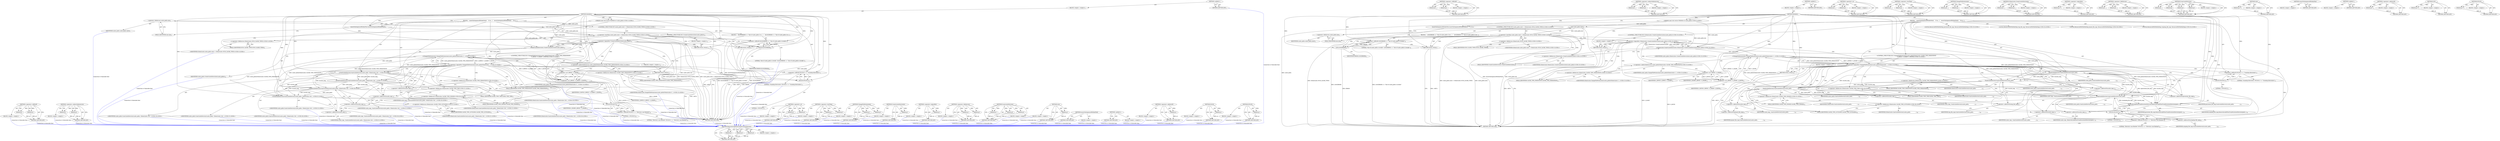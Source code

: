 digraph "DVLOG" {
vulnerable_198 [label=<(METHOD,RemoveInvalidFilesFromPersistentDirectory)>];
vulnerable_199 [label=<(PARAM,p1)>];
vulnerable_200 [label=<(PARAM,p2)>];
vulnerable_201 [label=<(PARAM,p3)>];
vulnerable_202 [label=<(BLOCK,&lt;empty&gt;,&lt;empty&gt;)>];
vulnerable_203 [label=<(METHOD_RETURN,ANY)>];
vulnerable_150 [label=<(METHOD,&lt;operator&gt;.shiftLeft)>];
vulnerable_151 [label=<(PARAM,p1)>];
vulnerable_152 [label=<(PARAM,p2)>];
vulnerable_153 [label=<(BLOCK,&lt;empty&gt;,&lt;empty&gt;)>];
vulnerable_154 [label=<(METHOD_RETURN,ANY)>];
vulnerable_173 [label=<(METHOD,&lt;operator&gt;.indirectIndexAccess)>];
vulnerable_174 [label=<(PARAM,p1)>];
vulnerable_175 [label=<(PARAM,p2)>];
vulnerable_176 [label=<(BLOCK,&lt;empty&gt;,&lt;empty&gt;)>];
vulnerable_177 [label=<(METHOD_RETURN,ANY)>];
vulnerable_6 [label=<(METHOD,&lt;global&gt;)<SUB>1</SUB>>];
vulnerable_7 [label=<(BLOCK,&lt;empty&gt;,&lt;empty&gt;)<SUB>1</SUB>>];
vulnerable_8 [label=<(METHOD,Initialize)<SUB>1</SUB>>];
vulnerable_9 [label="<(PARAM,const std::vector&lt;FilePath&gt;&amp; cache_paths)<SUB>2</SUB>>"];
vulnerable_10 [label=<(BLOCK,{
   AssertOnSequencedWorkerPool();
 
   if (ca...,{
   AssertOnSequencedWorkerPool();
 
   if (ca...)<SUB>2</SUB>>];
vulnerable_11 [label=<(AssertOnSequencedWorkerPool,AssertOnSequencedWorkerPool())<SUB>3</SUB>>];
vulnerable_12 [label="<(CONTROL_STRUCTURE,IF,if (cache_paths.size() &lt; GDataCache::NUM_CACHE_TYPES))<SUB>5</SUB>>"];
vulnerable_13 [label="<(&lt;operator&gt;.lessThan,cache_paths.size() &lt; GDataCache::NUM_CACHE_TYPES)<SUB>5</SUB>>"];
vulnerable_14 [label=<(size,cache_paths.size())<SUB>5</SUB>>];
vulnerable_15 [label=<(&lt;operator&gt;.fieldAccess,cache_paths.size)<SUB>5</SUB>>];
vulnerable_16 [label=<(IDENTIFIER,cache_paths,cache_paths.size())<SUB>5</SUB>>];
vulnerable_17 [label=<(FIELD_IDENTIFIER,size,size)<SUB>5</SUB>>];
vulnerable_18 [label="<(&lt;operator&gt;.fieldAccess,GDataCache::NUM_CACHE_TYPES)<SUB>5</SUB>>"];
vulnerable_19 [label="<(IDENTIFIER,GDataCache,cache_paths.size() &lt; GDataCache::NUM_CACHE_TYPES)<SUB>5</SUB>>"];
vulnerable_20 [label=<(FIELD_IDENTIFIER,NUM_CACHE_TYPES,NUM_CACHE_TYPES)<SUB>5</SUB>>];
vulnerable_21 [label=<(BLOCK,{
    LOG(ERROR) &lt;&lt; &quot;Size of cache_paths is inv...,{
    LOG(ERROR) &lt;&lt; &quot;Size of cache_paths is inv...)<SUB>5</SUB>>];
vulnerable_22 [label=<(&lt;operator&gt;.shiftLeft,LOG(ERROR) &lt;&lt; &quot;Size of cache_paths is invalid.&quot;)<SUB>6</SUB>>];
vulnerable_23 [label=<(LOG,LOG(ERROR))<SUB>6</SUB>>];
vulnerable_24 [label=<(IDENTIFIER,ERROR,LOG(ERROR))<SUB>6</SUB>>];
vulnerable_25 [label=<(LITERAL,&quot;Size of cache_paths is invalid.&quot;,LOG(ERROR) &lt;&lt; &quot;Size of cache_paths is invalid.&quot;)<SUB>6</SUB>>];
vulnerable_26 [label=<(RETURN,return;,return;)<SUB>7</SUB>>];
vulnerable_27 [label="<(CONTROL_STRUCTURE,IF,if (!GDataCache::CreateCacheDirectories(cache_paths)))<SUB>10</SUB>>"];
vulnerable_28 [label="<(&lt;operator&gt;.logicalNot,!GDataCache::CreateCacheDirectories(cache_paths))<SUB>10</SUB>>"];
vulnerable_29 [label="<(GDataCache.CreateCacheDirectories,GDataCache::CreateCacheDirectories(cache_paths))<SUB>10</SUB>>"];
vulnerable_30 [label="<(&lt;operator&gt;.fieldAccess,GDataCache::CreateCacheDirectories)<SUB>10</SUB>>"];
vulnerable_31 [label="<(IDENTIFIER,GDataCache,GDataCache::CreateCacheDirectories(cache_paths))<SUB>10</SUB>>"];
vulnerable_32 [label=<(FIELD_IDENTIFIER,CreateCacheDirectories,CreateCacheDirectories)<SUB>10</SUB>>];
vulnerable_33 [label="<(IDENTIFIER,cache_paths,GDataCache::CreateCacheDirectories(cache_paths))<SUB>10</SUB>>"];
vulnerable_34 [label=<(BLOCK,&lt;empty&gt;,&lt;empty&gt;)<SUB>11</SUB>>];
vulnerable_35 [label=<(RETURN,return;,return;)<SUB>11</SUB>>];
vulnerable_36 [label="<(CONTROL_STRUCTURE,IF,if (!ChangeFilePermissions(cache_paths[GDataCache::CACHE_TYPE_PERSISTENT],
                             S_IRWXU | S_IXGRP | S_IXOTH)))<SUB>13</SUB>>"];
vulnerable_37 [label="<(&lt;operator&gt;.logicalNot,!ChangeFilePermissions(cache_paths[GDataCache::...)<SUB>13</SUB>>"];
vulnerable_38 [label="<(ChangeFilePermissions,ChangeFilePermissions(cache_paths[GDataCache::C...)<SUB>13</SUB>>"];
vulnerable_39 [label="<(&lt;operator&gt;.indirectIndexAccess,cache_paths[GDataCache::CACHE_TYPE_PERSISTENT])<SUB>13</SUB>>"];
vulnerable_40 [label="<(IDENTIFIER,cache_paths,ChangeFilePermissions(cache_paths[GDataCache::C...)<SUB>13</SUB>>"];
vulnerable_41 [label="<(&lt;operator&gt;.fieldAccess,GDataCache::CACHE_TYPE_PERSISTENT)<SUB>13</SUB>>"];
vulnerable_42 [label="<(IDENTIFIER,GDataCache,ChangeFilePermissions(cache_paths[GDataCache::C...)<SUB>13</SUB>>"];
vulnerable_43 [label=<(FIELD_IDENTIFIER,CACHE_TYPE_PERSISTENT,CACHE_TYPE_PERSISTENT)<SUB>13</SUB>>];
vulnerable_44 [label=<(&lt;operator&gt;.or,S_IRWXU | S_IXGRP | S_IXOTH)<SUB>14</SUB>>];
vulnerable_45 [label=<(&lt;operator&gt;.or,S_IRWXU | S_IXGRP)<SUB>14</SUB>>];
vulnerable_46 [label=<(IDENTIFIER,S_IRWXU,S_IRWXU | S_IXGRP)<SUB>14</SUB>>];
vulnerable_47 [label=<(IDENTIFIER,S_IXGRP,S_IRWXU | S_IXGRP)<SUB>14</SUB>>];
vulnerable_48 [label=<(IDENTIFIER,S_IXOTH,S_IRWXU | S_IXGRP | S_IXOTH)<SUB>14</SUB>>];
vulnerable_49 [label=<(BLOCK,&lt;empty&gt;,&lt;empty&gt;)<SUB>15</SUB>>];
vulnerable_50 [label=<(RETURN,return;,return;)<SUB>15</SUB>>];
vulnerable_51 [label=<(&lt;operator&gt;.shiftLeft,DVLOG(1) &lt;&lt; &quot;Scanning directories&quot;)<SUB>17</SUB>>];
vulnerable_52 [label=<(DVLOG,DVLOG(1))<SUB>17</SUB>>];
vulnerable_53 [label=<(LITERAL,1,DVLOG(1))<SUB>17</SUB>>];
vulnerable_54 [label=<(LITERAL,&quot;Scanning directories&quot;,DVLOG(1) &lt;&lt; &quot;Scanning directories&quot;)<SUB>17</SUB>>];
vulnerable_55 [label="<(LOCAL,ResourceIdToFilePathMap persistent_file_map: ResourceIdToFilePathMap)<SUB>19</SUB>>"];
vulnerable_56 [label=<(ScanCacheDirectory,ScanCacheDirectory(cache_paths,
               ...)<SUB>20</SUB>>];
vulnerable_57 [label=<(IDENTIFIER,cache_paths,ScanCacheDirectory(cache_paths,
               ...)<SUB>20</SUB>>];
vulnerable_58 [label="<(&lt;operator&gt;.fieldAccess,GDataCache::CACHE_TYPE_PERSISTENT)<SUB>21</SUB>>"];
vulnerable_59 [label=<(IDENTIFIER,GDataCache,ScanCacheDirectory(cache_paths,
               ...)<SUB>21</SUB>>];
vulnerable_60 [label=<(FIELD_IDENTIFIER,CACHE_TYPE_PERSISTENT,CACHE_TYPE_PERSISTENT)<SUB>21</SUB>>];
vulnerable_61 [label=<(&lt;operator&gt;.addressOf,&amp;cache_map_)<SUB>22</SUB>>];
vulnerable_62 [label=<(IDENTIFIER,cache_map_,ScanCacheDirectory(cache_paths,
               ...)<SUB>22</SUB>>];
vulnerable_63 [label=<(&lt;operator&gt;.addressOf,&amp;persistent_file_map)<SUB>23</SUB>>];
vulnerable_64 [label=<(IDENTIFIER,persistent_file_map,ScanCacheDirectory(cache_paths,
               ...)<SUB>23</SUB>>];
vulnerable_65 [label="<(LOCAL,ResourceIdToFilePathMap tmp_file_map: ResourceIdToFilePathMap)<SUB>24</SUB>>"];
vulnerable_66 [label=<(ScanCacheDirectory,ScanCacheDirectory(cache_paths,
               ...)<SUB>25</SUB>>];
vulnerable_67 [label=<(IDENTIFIER,cache_paths,ScanCacheDirectory(cache_paths,
               ...)<SUB>25</SUB>>];
vulnerable_68 [label="<(&lt;operator&gt;.fieldAccess,GDataCache::CACHE_TYPE_TMP)<SUB>26</SUB>>"];
vulnerable_69 [label=<(IDENTIFIER,GDataCache,ScanCacheDirectory(cache_paths,
               ...)<SUB>26</SUB>>];
vulnerable_70 [label=<(FIELD_IDENTIFIER,CACHE_TYPE_TMP,CACHE_TYPE_TMP)<SUB>26</SUB>>];
vulnerable_71 [label=<(&lt;operator&gt;.addressOf,&amp;cache_map_)<SUB>27</SUB>>];
vulnerable_72 [label=<(IDENTIFIER,cache_map_,ScanCacheDirectory(cache_paths,
               ...)<SUB>27</SUB>>];
vulnerable_73 [label=<(&lt;operator&gt;.addressOf,&amp;tmp_file_map)<SUB>28</SUB>>];
vulnerable_74 [label=<(IDENTIFIER,tmp_file_map,ScanCacheDirectory(cache_paths,
               ...)<SUB>28</SUB>>];
vulnerable_75 [label="<(LOCAL,ResourceIdToFilePathMap pinned_file_map: ResourceIdToFilePathMap)<SUB>29</SUB>>"];
vulnerable_76 [label=<(ScanCacheDirectory,ScanCacheDirectory(cache_paths,
               ...)<SUB>30</SUB>>];
vulnerable_77 [label=<(IDENTIFIER,cache_paths,ScanCacheDirectory(cache_paths,
               ...)<SUB>30</SUB>>];
vulnerable_78 [label="<(&lt;operator&gt;.fieldAccess,GDataCache::CACHE_TYPE_PINNED)<SUB>31</SUB>>"];
vulnerable_79 [label=<(IDENTIFIER,GDataCache,ScanCacheDirectory(cache_paths,
               ...)<SUB>31</SUB>>];
vulnerable_80 [label=<(FIELD_IDENTIFIER,CACHE_TYPE_PINNED,CACHE_TYPE_PINNED)<SUB>31</SUB>>];
vulnerable_81 [label=<(&lt;operator&gt;.addressOf,&amp;cache_map_)<SUB>32</SUB>>];
vulnerable_82 [label=<(IDENTIFIER,cache_map_,ScanCacheDirectory(cache_paths,
               ...)<SUB>32</SUB>>];
vulnerable_83 [label=<(&lt;operator&gt;.addressOf,&amp;pinned_file_map)<SUB>33</SUB>>];
vulnerable_84 [label=<(IDENTIFIER,pinned_file_map,ScanCacheDirectory(cache_paths,
               ...)<SUB>33</SUB>>];
vulnerable_85 [label="<(LOCAL,ResourceIdToFilePathMap outgoing_file_map: ResourceIdToFilePathMap)<SUB>34</SUB>>"];
vulnerable_86 [label=<(ScanCacheDirectory,ScanCacheDirectory(cache_paths,
               ...)<SUB>35</SUB>>];
vulnerable_87 [label=<(IDENTIFIER,cache_paths,ScanCacheDirectory(cache_paths,
               ...)<SUB>35</SUB>>];
vulnerable_88 [label="<(&lt;operator&gt;.fieldAccess,GDataCache::CACHE_TYPE_OUTGOING)<SUB>36</SUB>>"];
vulnerable_89 [label=<(IDENTIFIER,GDataCache,ScanCacheDirectory(cache_paths,
               ...)<SUB>36</SUB>>];
vulnerable_90 [label=<(FIELD_IDENTIFIER,CACHE_TYPE_OUTGOING,CACHE_TYPE_OUTGOING)<SUB>36</SUB>>];
vulnerable_91 [label=<(&lt;operator&gt;.addressOf,&amp;cache_map_)<SUB>37</SUB>>];
vulnerable_92 [label=<(IDENTIFIER,cache_map_,ScanCacheDirectory(cache_paths,
               ...)<SUB>37</SUB>>];
vulnerable_93 [label=<(&lt;operator&gt;.addressOf,&amp;outgoing_file_map)<SUB>38</SUB>>];
vulnerable_94 [label=<(IDENTIFIER,outgoing_file_map,ScanCacheDirectory(cache_paths,
               ...)<SUB>38</SUB>>];
vulnerable_95 [label=<(RemoveInvalidFilesFromPersistentDirectory,RemoveInvalidFilesFromPersistentDirectory(persi...)<SUB>39</SUB>>];
vulnerable_96 [label=<(IDENTIFIER,persistent_file_map,RemoveInvalidFilesFromPersistentDirectory(persi...)<SUB>39</SUB>>];
vulnerable_97 [label=<(IDENTIFIER,outgoing_file_map,RemoveInvalidFilesFromPersistentDirectory(persi...)<SUB>40</SUB>>];
vulnerable_98 [label=<(&lt;operator&gt;.addressOf,&amp;cache_map_)<SUB>41</SUB>>];
vulnerable_99 [label=<(IDENTIFIER,cache_map_,RemoveInvalidFilesFromPersistentDirectory(persi...)<SUB>41</SUB>>];
vulnerable_100 [label=<(&lt;operator&gt;.shiftLeft,DVLOG(1) &lt;&lt; &quot;Directory scan finished&quot;)<SUB>42</SUB>>];
vulnerable_101 [label=<(DVLOG,DVLOG(1))<SUB>42</SUB>>];
vulnerable_102 [label=<(LITERAL,1,DVLOG(1))<SUB>42</SUB>>];
vulnerable_103 [label=<(LITERAL,&quot;Directory scan finished&quot;,DVLOG(1) &lt;&lt; &quot;Directory scan finished&quot;)<SUB>42</SUB>>];
vulnerable_104 [label=<(METHOD_RETURN,void)<SUB>1</SUB>>];
vulnerable_106 [label=<(METHOD_RETURN,ANY)<SUB>1</SUB>>];
vulnerable_178 [label=<(METHOD,&lt;operator&gt;.or)>];
vulnerable_179 [label=<(PARAM,p1)>];
vulnerable_180 [label=<(PARAM,p2)>];
vulnerable_181 [label=<(BLOCK,&lt;empty&gt;,&lt;empty&gt;)>];
vulnerable_182 [label=<(METHOD_RETURN,ANY)>];
vulnerable_136 [label=<(METHOD,&lt;operator&gt;.lessThan)>];
vulnerable_137 [label=<(PARAM,p1)>];
vulnerable_138 [label=<(PARAM,p2)>];
vulnerable_139 [label=<(BLOCK,&lt;empty&gt;,&lt;empty&gt;)>];
vulnerable_140 [label=<(METHOD_RETURN,ANY)>];
vulnerable_168 [label=<(METHOD,ChangeFilePermissions)>];
vulnerable_169 [label=<(PARAM,p1)>];
vulnerable_170 [label=<(PARAM,p2)>];
vulnerable_171 [label=<(BLOCK,&lt;empty&gt;,&lt;empty&gt;)>];
vulnerable_172 [label=<(METHOD_RETURN,ANY)>];
vulnerable_163 [label=<(METHOD,GDataCache.CreateCacheDirectories)>];
vulnerable_164 [label=<(PARAM,p1)>];
vulnerable_165 [label=<(PARAM,p2)>];
vulnerable_166 [label=<(BLOCK,&lt;empty&gt;,&lt;empty&gt;)>];
vulnerable_167 [label=<(METHOD_RETURN,ANY)>];
vulnerable_159 [label=<(METHOD,&lt;operator&gt;.logicalNot)>];
vulnerable_160 [label=<(PARAM,p1)>];
vulnerable_161 [label=<(BLOCK,&lt;empty&gt;,&lt;empty&gt;)>];
vulnerable_162 [label=<(METHOD_RETURN,ANY)>];
vulnerable_145 [label=<(METHOD,&lt;operator&gt;.fieldAccess)>];
vulnerable_146 [label=<(PARAM,p1)>];
vulnerable_147 [label=<(PARAM,p2)>];
vulnerable_148 [label=<(BLOCK,&lt;empty&gt;,&lt;empty&gt;)>];
vulnerable_149 [label=<(METHOD_RETURN,ANY)>];
vulnerable_187 [label=<(METHOD,ScanCacheDirectory)>];
vulnerable_188 [label=<(PARAM,p1)>];
vulnerable_189 [label=<(PARAM,p2)>];
vulnerable_190 [label=<(PARAM,p3)>];
vulnerable_191 [label=<(PARAM,p4)>];
vulnerable_192 [label=<(BLOCK,&lt;empty&gt;,&lt;empty&gt;)>];
vulnerable_193 [label=<(METHOD_RETURN,ANY)>];
vulnerable_141 [label=<(METHOD,size)>];
vulnerable_142 [label=<(PARAM,p1)>];
vulnerable_143 [label=<(BLOCK,&lt;empty&gt;,&lt;empty&gt;)>];
vulnerable_144 [label=<(METHOD_RETURN,ANY)>];
vulnerable_133 [label=<(METHOD,AssertOnSequencedWorkerPool)>];
vulnerable_134 [label=<(BLOCK,&lt;empty&gt;,&lt;empty&gt;)>];
vulnerable_135 [label=<(METHOD_RETURN,ANY)>];
vulnerable_127 [label=<(METHOD,&lt;global&gt;)<SUB>1</SUB>>];
vulnerable_128 [label=<(BLOCK,&lt;empty&gt;,&lt;empty&gt;)>];
vulnerable_129 [label=<(METHOD_RETURN,ANY)>];
vulnerable_194 [label=<(METHOD,&lt;operator&gt;.addressOf)>];
vulnerable_195 [label=<(PARAM,p1)>];
vulnerable_196 [label=<(BLOCK,&lt;empty&gt;,&lt;empty&gt;)>];
vulnerable_197 [label=<(METHOD_RETURN,ANY)>];
vulnerable_155 [label=<(METHOD,LOG)>];
vulnerable_156 [label=<(PARAM,p1)>];
vulnerable_157 [label=<(BLOCK,&lt;empty&gt;,&lt;empty&gt;)>];
vulnerable_158 [label=<(METHOD_RETURN,ANY)>];
vulnerable_183 [label=<(METHOD,DVLOG)>];
vulnerable_184 [label=<(PARAM,p1)>];
vulnerable_185 [label=<(BLOCK,&lt;empty&gt;,&lt;empty&gt;)>];
vulnerable_186 [label=<(METHOD_RETURN,ANY)>];
fixed_128 [label=<(METHOD,&lt;operator&gt;.shiftLeft)>];
fixed_129 [label=<(PARAM,p1)>];
fixed_130 [label=<(PARAM,p2)>];
fixed_131 [label=<(BLOCK,&lt;empty&gt;,&lt;empty&gt;)>];
fixed_132 [label=<(METHOD_RETURN,ANY)>];
fixed_150 [label=<(METHOD,&lt;operator&gt;.indirectIndexAccess)>];
fixed_151 [label=<(PARAM,p1)>];
fixed_152 [label=<(PARAM,p2)>];
fixed_153 [label=<(BLOCK,&lt;empty&gt;,&lt;empty&gt;)>];
fixed_154 [label=<(METHOD_RETURN,ANY)>];
fixed_6 [label=<(METHOD,&lt;global&gt;)<SUB>1</SUB>>];
fixed_7 [label=<(BLOCK,&lt;empty&gt;,&lt;empty&gt;)<SUB>1</SUB>>];
fixed_8 [label=<(METHOD,Initialize)<SUB>1</SUB>>];
fixed_9 [label="<(PARAM,const std::vector&lt;FilePath&gt;&amp; cache_paths)<SUB>2</SUB>>"];
fixed_10 [label=<(BLOCK,{
   AssertOnSequencedWorkerPool();
 
   if (ca...,{
   AssertOnSequencedWorkerPool();
 
   if (ca...)<SUB>2</SUB>>];
fixed_11 [label=<(AssertOnSequencedWorkerPool,AssertOnSequencedWorkerPool())<SUB>3</SUB>>];
fixed_12 [label="<(CONTROL_STRUCTURE,IF,if (cache_paths.size() &lt; GDataCache::NUM_CACHE_TYPES))<SUB>5</SUB>>"];
fixed_13 [label="<(&lt;operator&gt;.lessThan,cache_paths.size() &lt; GDataCache::NUM_CACHE_TYPES)<SUB>5</SUB>>"];
fixed_14 [label=<(size,cache_paths.size())<SUB>5</SUB>>];
fixed_15 [label=<(&lt;operator&gt;.fieldAccess,cache_paths.size)<SUB>5</SUB>>];
fixed_16 [label=<(IDENTIFIER,cache_paths,cache_paths.size())<SUB>5</SUB>>];
fixed_17 [label=<(FIELD_IDENTIFIER,size,size)<SUB>5</SUB>>];
fixed_18 [label="<(&lt;operator&gt;.fieldAccess,GDataCache::NUM_CACHE_TYPES)<SUB>5</SUB>>"];
fixed_19 [label="<(IDENTIFIER,GDataCache,cache_paths.size() &lt; GDataCache::NUM_CACHE_TYPES)<SUB>5</SUB>>"];
fixed_20 [label=<(FIELD_IDENTIFIER,NUM_CACHE_TYPES,NUM_CACHE_TYPES)<SUB>5</SUB>>];
fixed_21 [label=<(BLOCK,{
    DLOG(ERROR) &lt;&lt; &quot;Size of cache_paths is in...,{
    DLOG(ERROR) &lt;&lt; &quot;Size of cache_paths is in...)<SUB>5</SUB>>];
fixed_22 [label=<(&lt;operator&gt;.shiftLeft,DLOG(ERROR) &lt;&lt; &quot;Size of cache_paths is invalid.&quot;)<SUB>6</SUB>>];
fixed_23 [label=<(DLOG,DLOG(ERROR))<SUB>6</SUB>>];
fixed_24 [label=<(IDENTIFIER,ERROR,DLOG(ERROR))<SUB>6</SUB>>];
fixed_25 [label=<(LITERAL,&quot;Size of cache_paths is invalid.&quot;,DLOG(ERROR) &lt;&lt; &quot;Size of cache_paths is invalid.&quot;)<SUB>6</SUB>>];
fixed_26 [label=<(RETURN,return;,return;)<SUB>7</SUB>>];
fixed_27 [label=<(CONTROL_STRUCTURE,IF,if (!CreateCacheDirectories(cache_paths)))<SUB>10</SUB>>];
fixed_28 [label=<(&lt;operator&gt;.logicalNot,!CreateCacheDirectories(cache_paths))<SUB>10</SUB>>];
fixed_29 [label=<(CreateCacheDirectories,CreateCacheDirectories(cache_paths))<SUB>10</SUB>>];
fixed_30 [label=<(IDENTIFIER,cache_paths,CreateCacheDirectories(cache_paths))<SUB>10</SUB>>];
fixed_31 [label=<(BLOCK,&lt;empty&gt;,&lt;empty&gt;)<SUB>11</SUB>>];
fixed_32 [label=<(RETURN,return;,return;)<SUB>11</SUB>>];
fixed_33 [label="<(CONTROL_STRUCTURE,IF,if (!ChangeFilePermissions(cache_paths[GDataCache::CACHE_TYPE_PERSISTENT],
                             S_IRWXU | S_IXGRP | S_IXOTH)))<SUB>13</SUB>>"];
fixed_34 [label="<(&lt;operator&gt;.logicalNot,!ChangeFilePermissions(cache_paths[GDataCache::...)<SUB>13</SUB>>"];
fixed_35 [label="<(ChangeFilePermissions,ChangeFilePermissions(cache_paths[GDataCache::C...)<SUB>13</SUB>>"];
fixed_36 [label="<(&lt;operator&gt;.indirectIndexAccess,cache_paths[GDataCache::CACHE_TYPE_PERSISTENT])<SUB>13</SUB>>"];
fixed_37 [label="<(IDENTIFIER,cache_paths,ChangeFilePermissions(cache_paths[GDataCache::C...)<SUB>13</SUB>>"];
fixed_38 [label="<(&lt;operator&gt;.fieldAccess,GDataCache::CACHE_TYPE_PERSISTENT)<SUB>13</SUB>>"];
fixed_39 [label="<(IDENTIFIER,GDataCache,ChangeFilePermissions(cache_paths[GDataCache::C...)<SUB>13</SUB>>"];
fixed_40 [label=<(FIELD_IDENTIFIER,CACHE_TYPE_PERSISTENT,CACHE_TYPE_PERSISTENT)<SUB>13</SUB>>];
fixed_41 [label=<(&lt;operator&gt;.or,S_IRWXU | S_IXGRP | S_IXOTH)<SUB>14</SUB>>];
fixed_42 [label=<(&lt;operator&gt;.or,S_IRWXU | S_IXGRP)<SUB>14</SUB>>];
fixed_43 [label=<(IDENTIFIER,S_IRWXU,S_IRWXU | S_IXGRP)<SUB>14</SUB>>];
fixed_44 [label=<(IDENTIFIER,S_IXGRP,S_IRWXU | S_IXGRP)<SUB>14</SUB>>];
fixed_45 [label=<(IDENTIFIER,S_IXOTH,S_IRWXU | S_IXGRP | S_IXOTH)<SUB>14</SUB>>];
fixed_46 [label=<(BLOCK,&lt;empty&gt;,&lt;empty&gt;)<SUB>15</SUB>>];
fixed_47 [label=<(RETURN,return;,return;)<SUB>15</SUB>>];
fixed_48 [label=<(&lt;operator&gt;.shiftLeft,DVLOG(1) &lt;&lt; &quot;Scanning directories&quot;)<SUB>17</SUB>>];
fixed_49 [label=<(DVLOG,DVLOG(1))<SUB>17</SUB>>];
fixed_50 [label=<(LITERAL,1,DVLOG(1))<SUB>17</SUB>>];
fixed_51 [label=<(LITERAL,&quot;Scanning directories&quot;,DVLOG(1) &lt;&lt; &quot;Scanning directories&quot;)<SUB>17</SUB>>];
fixed_52 [label="<(ScanCacheDirectory,ScanCacheDirectory(cache_paths, GDataCache::CAC...)<SUB>19</SUB>>"];
fixed_53 [label="<(IDENTIFIER,cache_paths,ScanCacheDirectory(cache_paths, GDataCache::CAC...)<SUB>19</SUB>>"];
fixed_54 [label="<(&lt;operator&gt;.fieldAccess,GDataCache::CACHE_TYPE_PERSISTENT)<SUB>19</SUB>>"];
fixed_55 [label="<(IDENTIFIER,GDataCache,ScanCacheDirectory(cache_paths, GDataCache::CAC...)<SUB>19</SUB>>"];
fixed_56 [label=<(FIELD_IDENTIFIER,CACHE_TYPE_PERSISTENT,CACHE_TYPE_PERSISTENT)<SUB>19</SUB>>];
fixed_57 [label=<(&lt;operator&gt;.addressOf,&amp;cache_map_)<SUB>20</SUB>>];
fixed_58 [label="<(IDENTIFIER,cache_map_,ScanCacheDirectory(cache_paths, GDataCache::CAC...)<SUB>20</SUB>>"];
fixed_59 [label="<(ScanCacheDirectory,ScanCacheDirectory(cache_paths, GDataCache::CAC...)<SUB>21</SUB>>"];
fixed_60 [label="<(IDENTIFIER,cache_paths,ScanCacheDirectory(cache_paths, GDataCache::CAC...)<SUB>21</SUB>>"];
fixed_61 [label="<(&lt;operator&gt;.fieldAccess,GDataCache::CACHE_TYPE_TMP)<SUB>21</SUB>>"];
fixed_62 [label="<(IDENTIFIER,GDataCache,ScanCacheDirectory(cache_paths, GDataCache::CAC...)<SUB>21</SUB>>"];
fixed_63 [label=<(FIELD_IDENTIFIER,CACHE_TYPE_TMP,CACHE_TYPE_TMP)<SUB>21</SUB>>];
fixed_64 [label=<(&lt;operator&gt;.addressOf,&amp;cache_map_)<SUB>21</SUB>>];
fixed_65 [label="<(IDENTIFIER,cache_map_,ScanCacheDirectory(cache_paths, GDataCache::CAC...)<SUB>21</SUB>>"];
fixed_66 [label="<(ScanCacheDirectory,ScanCacheDirectory(cache_paths, GDataCache::CAC...)<SUB>30</SUB>>"];
fixed_67 [label="<(IDENTIFIER,cache_paths,ScanCacheDirectory(cache_paths, GDataCache::CAC...)<SUB>30</SUB>>"];
fixed_68 [label="<(&lt;operator&gt;.fieldAccess,GDataCache::CACHE_TYPE_PINNED)<SUB>30</SUB>>"];
fixed_69 [label="<(IDENTIFIER,GDataCache,ScanCacheDirectory(cache_paths, GDataCache::CAC...)<SUB>30</SUB>>"];
fixed_70 [label=<(FIELD_IDENTIFIER,CACHE_TYPE_PINNED,CACHE_TYPE_PINNED)<SUB>30</SUB>>];
fixed_71 [label=<(&lt;operator&gt;.addressOf,&amp;cache_map_)<SUB>30</SUB>>];
fixed_72 [label="<(IDENTIFIER,cache_map_,ScanCacheDirectory(cache_paths, GDataCache::CAC...)<SUB>30</SUB>>"];
fixed_73 [label="<(ScanCacheDirectory,ScanCacheDirectory(cache_paths, GDataCache::CAC...)<SUB>31</SUB>>"];
fixed_74 [label="<(IDENTIFIER,cache_paths,ScanCacheDirectory(cache_paths, GDataCache::CAC...)<SUB>31</SUB>>"];
fixed_75 [label="<(&lt;operator&gt;.fieldAccess,GDataCache::CACHE_TYPE_OUTGOING)<SUB>31</SUB>>"];
fixed_76 [label="<(IDENTIFIER,GDataCache,ScanCacheDirectory(cache_paths, GDataCache::CAC...)<SUB>31</SUB>>"];
fixed_77 [label=<(FIELD_IDENTIFIER,CACHE_TYPE_OUTGOING,CACHE_TYPE_OUTGOING)<SUB>31</SUB>>];
fixed_78 [label=<(&lt;operator&gt;.addressOf,&amp;cache_map_)<SUB>31</SUB>>];
fixed_79 [label="<(IDENTIFIER,cache_map_,ScanCacheDirectory(cache_paths, GDataCache::CAC...)<SUB>31</SUB>>"];
fixed_80 [label=<(&lt;operator&gt;.shiftLeft,DVLOG(1) &lt;&lt; &quot;Directory scan finished&quot;)<SUB>33</SUB>>];
fixed_81 [label=<(DVLOG,DVLOG(1))<SUB>33</SUB>>];
fixed_82 [label=<(LITERAL,1,DVLOG(1))<SUB>33</SUB>>];
fixed_83 [label=<(LITERAL,&quot;Directory scan finished&quot;,DVLOG(1) &lt;&lt; &quot;Directory scan finished&quot;)<SUB>33</SUB>>];
fixed_84 [label=<(METHOD_RETURN,void)<SUB>1</SUB>>];
fixed_86 [label=<(METHOD_RETURN,ANY)<SUB>1</SUB>>];
fixed_155 [label=<(METHOD,&lt;operator&gt;.or)>];
fixed_156 [label=<(PARAM,p1)>];
fixed_157 [label=<(PARAM,p2)>];
fixed_158 [label=<(BLOCK,&lt;empty&gt;,&lt;empty&gt;)>];
fixed_159 [label=<(METHOD_RETURN,ANY)>];
fixed_114 [label=<(METHOD,&lt;operator&gt;.lessThan)>];
fixed_115 [label=<(PARAM,p1)>];
fixed_116 [label=<(PARAM,p2)>];
fixed_117 [label=<(BLOCK,&lt;empty&gt;,&lt;empty&gt;)>];
fixed_118 [label=<(METHOD_RETURN,ANY)>];
fixed_145 [label=<(METHOD,ChangeFilePermissions)>];
fixed_146 [label=<(PARAM,p1)>];
fixed_147 [label=<(PARAM,p2)>];
fixed_148 [label=<(BLOCK,&lt;empty&gt;,&lt;empty&gt;)>];
fixed_149 [label=<(METHOD_RETURN,ANY)>];
fixed_141 [label=<(METHOD,CreateCacheDirectories)>];
fixed_142 [label=<(PARAM,p1)>];
fixed_143 [label=<(BLOCK,&lt;empty&gt;,&lt;empty&gt;)>];
fixed_144 [label=<(METHOD_RETURN,ANY)>];
fixed_137 [label=<(METHOD,&lt;operator&gt;.logicalNot)>];
fixed_138 [label=<(PARAM,p1)>];
fixed_139 [label=<(BLOCK,&lt;empty&gt;,&lt;empty&gt;)>];
fixed_140 [label=<(METHOD_RETURN,ANY)>];
fixed_123 [label=<(METHOD,&lt;operator&gt;.fieldAccess)>];
fixed_124 [label=<(PARAM,p1)>];
fixed_125 [label=<(PARAM,p2)>];
fixed_126 [label=<(BLOCK,&lt;empty&gt;,&lt;empty&gt;)>];
fixed_127 [label=<(METHOD_RETURN,ANY)>];
fixed_164 [label=<(METHOD,ScanCacheDirectory)>];
fixed_165 [label=<(PARAM,p1)>];
fixed_166 [label=<(PARAM,p2)>];
fixed_167 [label=<(PARAM,p3)>];
fixed_168 [label=<(BLOCK,&lt;empty&gt;,&lt;empty&gt;)>];
fixed_169 [label=<(METHOD_RETURN,ANY)>];
fixed_119 [label=<(METHOD,size)>];
fixed_120 [label=<(PARAM,p1)>];
fixed_121 [label=<(BLOCK,&lt;empty&gt;,&lt;empty&gt;)>];
fixed_122 [label=<(METHOD_RETURN,ANY)>];
fixed_111 [label=<(METHOD,AssertOnSequencedWorkerPool)>];
fixed_112 [label=<(BLOCK,&lt;empty&gt;,&lt;empty&gt;)>];
fixed_113 [label=<(METHOD_RETURN,ANY)>];
fixed_105 [label=<(METHOD,&lt;global&gt;)<SUB>1</SUB>>];
fixed_106 [label=<(BLOCK,&lt;empty&gt;,&lt;empty&gt;)>];
fixed_107 [label=<(METHOD_RETURN,ANY)>];
fixed_170 [label=<(METHOD,&lt;operator&gt;.addressOf)>];
fixed_171 [label=<(PARAM,p1)>];
fixed_172 [label=<(BLOCK,&lt;empty&gt;,&lt;empty&gt;)>];
fixed_173 [label=<(METHOD_RETURN,ANY)>];
fixed_133 [label=<(METHOD,DLOG)>];
fixed_134 [label=<(PARAM,p1)>];
fixed_135 [label=<(BLOCK,&lt;empty&gt;,&lt;empty&gt;)>];
fixed_136 [label=<(METHOD_RETURN,ANY)>];
fixed_160 [label=<(METHOD,DVLOG)>];
fixed_161 [label=<(PARAM,p1)>];
fixed_162 [label=<(BLOCK,&lt;empty&gt;,&lt;empty&gt;)>];
fixed_163 [label=<(METHOD_RETURN,ANY)>];
vulnerable_198 -> vulnerable_199  [key=0, label="AST: "];
vulnerable_198 -> vulnerable_199  [key=1, label="DDG: "];
vulnerable_198 -> vulnerable_202  [key=0, label="AST: "];
vulnerable_198 -> vulnerable_200  [key=0, label="AST: "];
vulnerable_198 -> vulnerable_200  [key=1, label="DDG: "];
vulnerable_198 -> vulnerable_203  [key=0, label="AST: "];
vulnerable_198 -> vulnerable_203  [key=1, label="CFG: "];
vulnerable_198 -> vulnerable_201  [key=0, label="AST: "];
vulnerable_198 -> vulnerable_201  [key=1, label="DDG: "];
vulnerable_199 -> vulnerable_203  [key=0, label="DDG: p1"];
vulnerable_200 -> vulnerable_203  [key=0, label="DDG: p2"];
vulnerable_201 -> vulnerable_203  [key=0, label="DDG: p3"];
vulnerable_150 -> vulnerable_151  [key=0, label="AST: "];
vulnerable_150 -> vulnerable_151  [key=1, label="DDG: "];
vulnerable_150 -> vulnerable_153  [key=0, label="AST: "];
vulnerable_150 -> vulnerable_152  [key=0, label="AST: "];
vulnerable_150 -> vulnerable_152  [key=1, label="DDG: "];
vulnerable_150 -> vulnerable_154  [key=0, label="AST: "];
vulnerable_150 -> vulnerable_154  [key=1, label="CFG: "];
vulnerable_151 -> vulnerable_154  [key=0, label="DDG: p1"];
vulnerable_152 -> vulnerable_154  [key=0, label="DDG: p2"];
vulnerable_173 -> vulnerable_174  [key=0, label="AST: "];
vulnerable_173 -> vulnerable_174  [key=1, label="DDG: "];
vulnerable_173 -> vulnerable_176  [key=0, label="AST: "];
vulnerable_173 -> vulnerable_175  [key=0, label="AST: "];
vulnerable_173 -> vulnerable_175  [key=1, label="DDG: "];
vulnerable_173 -> vulnerable_177  [key=0, label="AST: "];
vulnerable_173 -> vulnerable_177  [key=1, label="CFG: "];
vulnerable_174 -> vulnerable_177  [key=0, label="DDG: p1"];
vulnerable_175 -> vulnerable_177  [key=0, label="DDG: p2"];
vulnerable_6 -> vulnerable_7  [key=0, label="AST: "];
vulnerable_6 -> vulnerable_106  [key=0, label="AST: "];
vulnerable_6 -> vulnerable_106  [key=1, label="CFG: "];
vulnerable_7 -> vulnerable_8  [key=0, label="AST: "];
vulnerable_8 -> vulnerable_9  [key=0, label="AST: "];
vulnerable_8 -> vulnerable_9  [key=1, label="DDG: "];
vulnerable_8 -> vulnerable_10  [key=0, label="AST: "];
vulnerable_8 -> vulnerable_104  [key=0, label="AST: "];
vulnerable_8 -> vulnerable_11  [key=0, label="CFG: "];
vulnerable_8 -> vulnerable_11  [key=1, label="DDG: "];
vulnerable_8 -> vulnerable_51  [key=0, label="DDG: "];
vulnerable_8 -> vulnerable_56  [key=0, label="DDG: "];
vulnerable_8 -> vulnerable_66  [key=0, label="DDG: "];
vulnerable_8 -> vulnerable_76  [key=0, label="DDG: "];
vulnerable_8 -> vulnerable_86  [key=0, label="DDG: "];
vulnerable_8 -> vulnerable_95  [key=0, label="DDG: "];
vulnerable_8 -> vulnerable_100  [key=0, label="DDG: "];
vulnerable_8 -> vulnerable_26  [key=0, label="DDG: "];
vulnerable_8 -> vulnerable_35  [key=0, label="DDG: "];
vulnerable_8 -> vulnerable_50  [key=0, label="DDG: "];
vulnerable_8 -> vulnerable_52  [key=0, label="DDG: "];
vulnerable_8 -> vulnerable_101  [key=0, label="DDG: "];
vulnerable_8 -> vulnerable_22  [key=0, label="DDG: "];
vulnerable_8 -> vulnerable_29  [key=0, label="DDG: "];
vulnerable_8 -> vulnerable_23  [key=0, label="DDG: "];
vulnerable_8 -> vulnerable_44  [key=0, label="DDG: "];
vulnerable_8 -> vulnerable_45  [key=0, label="DDG: "];
vulnerable_9 -> vulnerable_104  [key=0, label="DDG: cache_paths"];
vulnerable_9 -> vulnerable_14  [key=0, label="DDG: cache_paths"];
vulnerable_9 -> vulnerable_29  [key=0, label="DDG: cache_paths"];
vulnerable_10 -> vulnerable_11  [key=0, label="AST: "];
vulnerable_10 -> vulnerable_12  [key=0, label="AST: "];
vulnerable_10 -> vulnerable_27  [key=0, label="AST: "];
vulnerable_10 -> vulnerable_36  [key=0, label="AST: "];
vulnerable_10 -> vulnerable_51  [key=0, label="AST: "];
vulnerable_10 -> vulnerable_55  [key=0, label="AST: "];
vulnerable_10 -> vulnerable_56  [key=0, label="AST: "];
vulnerable_10 -> vulnerable_65  [key=0, label="AST: "];
vulnerable_10 -> vulnerable_66  [key=0, label="AST: "];
vulnerable_10 -> vulnerable_75  [key=0, label="AST: "];
vulnerable_10 -> vulnerable_76  [key=0, label="AST: "];
vulnerable_10 -> vulnerable_85  [key=0, label="AST: "];
vulnerable_10 -> vulnerable_86  [key=0, label="AST: "];
vulnerable_10 -> vulnerable_95  [key=0, label="AST: "];
vulnerable_10 -> vulnerable_100  [key=0, label="AST: "];
vulnerable_11 -> vulnerable_17  [key=0, label="CFG: "];
vulnerable_11 -> vulnerable_104  [key=0, label="DDG: AssertOnSequencedWorkerPool()"];
vulnerable_12 -> vulnerable_13  [key=0, label="AST: "];
vulnerable_12 -> vulnerable_21  [key=0, label="AST: "];
vulnerable_13 -> vulnerable_14  [key=0, label="AST: "];
vulnerable_13 -> vulnerable_18  [key=0, label="AST: "];
vulnerable_13 -> vulnerable_23  [key=0, label="CFG: "];
vulnerable_13 -> vulnerable_23  [key=1, label="CDG: "];
vulnerable_13 -> vulnerable_32  [key=0, label="CFG: "];
vulnerable_13 -> vulnerable_32  [key=1, label="CDG: "];
vulnerable_13 -> vulnerable_104  [key=0, label="DDG: cache_paths.size()"];
vulnerable_13 -> vulnerable_104  [key=1, label="DDG: GDataCache::NUM_CACHE_TYPES"];
vulnerable_13 -> vulnerable_104  [key=2, label="DDG: cache_paths.size() &lt; GDataCache::NUM_CACHE_TYPES"];
vulnerable_13 -> vulnerable_30  [key=0, label="CDG: "];
vulnerable_13 -> vulnerable_26  [key=0, label="CDG: "];
vulnerable_13 -> vulnerable_28  [key=0, label="CDG: "];
vulnerable_13 -> vulnerable_22  [key=0, label="CDG: "];
vulnerable_13 -> vulnerable_29  [key=0, label="CDG: "];
vulnerable_14 -> vulnerable_15  [key=0, label="AST: "];
vulnerable_14 -> vulnerable_20  [key=0, label="CFG: "];
vulnerable_14 -> vulnerable_104  [key=0, label="DDG: cache_paths.size"];
vulnerable_14 -> vulnerable_13  [key=0, label="DDG: cache_paths.size"];
vulnerable_14 -> vulnerable_29  [key=0, label="DDG: cache_paths.size"];
vulnerable_15 -> vulnerable_16  [key=0, label="AST: "];
vulnerable_15 -> vulnerable_17  [key=0, label="AST: "];
vulnerable_15 -> vulnerable_14  [key=0, label="CFG: "];
vulnerable_17 -> vulnerable_15  [key=0, label="CFG: "];
vulnerable_18 -> vulnerable_19  [key=0, label="AST: "];
vulnerable_18 -> vulnerable_20  [key=0, label="AST: "];
vulnerable_18 -> vulnerable_13  [key=0, label="CFG: "];
vulnerable_20 -> vulnerable_18  [key=0, label="CFG: "];
vulnerable_21 -> vulnerable_22  [key=0, label="AST: "];
vulnerable_21 -> vulnerable_26  [key=0, label="AST: "];
vulnerable_22 -> vulnerable_23  [key=0, label="AST: "];
vulnerable_22 -> vulnerable_25  [key=0, label="AST: "];
vulnerable_22 -> vulnerable_26  [key=0, label="CFG: "];
vulnerable_22 -> vulnerable_104  [key=0, label="DDG: LOG(ERROR)"];
vulnerable_22 -> vulnerable_104  [key=1, label="DDG: LOG(ERROR) &lt;&lt; &quot;Size of cache_paths is invalid.&quot;"];
vulnerable_23 -> vulnerable_24  [key=0, label="AST: "];
vulnerable_23 -> vulnerable_22  [key=0, label="CFG: "];
vulnerable_23 -> vulnerable_22  [key=1, label="DDG: ERROR"];
vulnerable_23 -> vulnerable_104  [key=0, label="DDG: ERROR"];
vulnerable_26 -> vulnerable_104  [key=0, label="CFG: "];
vulnerable_26 -> vulnerable_104  [key=1, label="DDG: &lt;RET&gt;"];
vulnerable_27 -> vulnerable_28  [key=0, label="AST: "];
vulnerable_27 -> vulnerable_34  [key=0, label="AST: "];
vulnerable_28 -> vulnerable_29  [key=0, label="AST: "];
vulnerable_28 -> vulnerable_35  [key=0, label="CFG: "];
vulnerable_28 -> vulnerable_35  [key=1, label="CDG: "];
vulnerable_28 -> vulnerable_43  [key=0, label="CFG: "];
vulnerable_28 -> vulnerable_43  [key=1, label="CDG: "];
vulnerable_28 -> vulnerable_37  [key=0, label="CDG: "];
vulnerable_28 -> vulnerable_38  [key=0, label="CDG: "];
vulnerable_28 -> vulnerable_45  [key=0, label="CDG: "];
vulnerable_28 -> vulnerable_44  [key=0, label="CDG: "];
vulnerable_28 -> vulnerable_41  [key=0, label="CDG: "];
vulnerable_28 -> vulnerable_39  [key=0, label="CDG: "];
vulnerable_29 -> vulnerable_30  [key=0, label="AST: "];
vulnerable_29 -> vulnerable_33  [key=0, label="AST: "];
vulnerable_29 -> vulnerable_28  [key=0, label="CFG: "];
vulnerable_29 -> vulnerable_28  [key=1, label="DDG: GDataCache::CreateCacheDirectories"];
vulnerable_29 -> vulnerable_28  [key=2, label="DDG: cache_paths"];
vulnerable_29 -> vulnerable_56  [key=0, label="DDG: cache_paths"];
vulnerable_29 -> vulnerable_38  [key=0, label="DDG: cache_paths"];
vulnerable_30 -> vulnerable_31  [key=0, label="AST: "];
vulnerable_30 -> vulnerable_32  [key=0, label="AST: "];
vulnerable_30 -> vulnerable_29  [key=0, label="CFG: "];
vulnerable_32 -> vulnerable_30  [key=0, label="CFG: "];
vulnerable_34 -> vulnerable_35  [key=0, label="AST: "];
vulnerable_35 -> vulnerable_104  [key=0, label="CFG: "];
vulnerable_35 -> vulnerable_104  [key=1, label="DDG: &lt;RET&gt;"];
vulnerable_36 -> vulnerable_37  [key=0, label="AST: "];
vulnerable_36 -> vulnerable_49  [key=0, label="AST: "];
vulnerable_37 -> vulnerable_38  [key=0, label="AST: "];
vulnerable_37 -> vulnerable_50  [key=0, label="CFG: "];
vulnerable_37 -> vulnerable_50  [key=1, label="CDG: "];
vulnerable_37 -> vulnerable_52  [key=0, label="CFG: "];
vulnerable_37 -> vulnerable_52  [key=1, label="CDG: "];
vulnerable_37 -> vulnerable_68  [key=0, label="CDG: "];
vulnerable_37 -> vulnerable_60  [key=0, label="CDG: "];
vulnerable_37 -> vulnerable_73  [key=0, label="CDG: "];
vulnerable_37 -> vulnerable_51  [key=0, label="CDG: "];
vulnerable_37 -> vulnerable_66  [key=0, label="CDG: "];
vulnerable_37 -> vulnerable_98  [key=0, label="CDG: "];
vulnerable_37 -> vulnerable_81  [key=0, label="CDG: "];
vulnerable_37 -> vulnerable_56  [key=0, label="CDG: "];
vulnerable_37 -> vulnerable_95  [key=0, label="CDG: "];
vulnerable_37 -> vulnerable_76  [key=0, label="CDG: "];
vulnerable_37 -> vulnerable_91  [key=0, label="CDG: "];
vulnerable_37 -> vulnerable_93  [key=0, label="CDG: "];
vulnerable_37 -> vulnerable_101  [key=0, label="CDG: "];
vulnerable_37 -> vulnerable_90  [key=0, label="CDG: "];
vulnerable_37 -> vulnerable_80  [key=0, label="CDG: "];
vulnerable_37 -> vulnerable_58  [key=0, label="CDG: "];
vulnerable_37 -> vulnerable_61  [key=0, label="CDG: "];
vulnerable_37 -> vulnerable_83  [key=0, label="CDG: "];
vulnerable_37 -> vulnerable_71  [key=0, label="CDG: "];
vulnerable_37 -> vulnerable_100  [key=0, label="CDG: "];
vulnerable_37 -> vulnerable_88  [key=0, label="CDG: "];
vulnerable_37 -> vulnerable_70  [key=0, label="CDG: "];
vulnerable_37 -> vulnerable_63  [key=0, label="CDG: "];
vulnerable_37 -> vulnerable_78  [key=0, label="CDG: "];
vulnerable_37 -> vulnerable_86  [key=0, label="CDG: "];
vulnerable_38 -> vulnerable_39  [key=0, label="AST: "];
vulnerable_38 -> vulnerable_44  [key=0, label="AST: "];
vulnerable_38 -> vulnerable_37  [key=0, label="CFG: "];
vulnerable_38 -> vulnerable_37  [key=1, label="DDG: cache_paths[GDataCache::CACHE_TYPE_PERSISTENT]"];
vulnerable_38 -> vulnerable_37  [key=2, label="DDG: S_IRWXU | S_IXGRP | S_IXOTH"];
vulnerable_38 -> vulnerable_56  [key=0, label="DDG: cache_paths[GDataCache::CACHE_TYPE_PERSISTENT]"];
vulnerable_38 -> vulnerable_66  [key=0, label="DDG: cache_paths[GDataCache::CACHE_TYPE_PERSISTENT]"];
vulnerable_38 -> vulnerable_76  [key=0, label="DDG: cache_paths[GDataCache::CACHE_TYPE_PERSISTENT]"];
vulnerable_38 -> vulnerable_86  [key=0, label="DDG: cache_paths[GDataCache::CACHE_TYPE_PERSISTENT]"];
vulnerable_39 -> vulnerable_40  [key=0, label="AST: "];
vulnerable_39 -> vulnerable_41  [key=0, label="AST: "];
vulnerable_39 -> vulnerable_45  [key=0, label="CFG: "];
vulnerable_41 -> vulnerable_42  [key=0, label="AST: "];
vulnerable_41 -> vulnerable_43  [key=0, label="AST: "];
vulnerable_41 -> vulnerable_39  [key=0, label="CFG: "];
vulnerable_43 -> vulnerable_41  [key=0, label="CFG: "];
vulnerable_44 -> vulnerable_45  [key=0, label="AST: "];
vulnerable_44 -> vulnerable_48  [key=0, label="AST: "];
vulnerable_44 -> vulnerable_38  [key=0, label="CFG: "];
vulnerable_44 -> vulnerable_38  [key=1, label="DDG: S_IRWXU | S_IXGRP"];
vulnerable_44 -> vulnerable_38  [key=2, label="DDG: S_IXOTH"];
vulnerable_44 -> vulnerable_104  [key=0, label="DDG: S_IXOTH"];
vulnerable_45 -> vulnerable_46  [key=0, label="AST: "];
vulnerable_45 -> vulnerable_47  [key=0, label="AST: "];
vulnerable_45 -> vulnerable_44  [key=0, label="CFG: "];
vulnerable_45 -> vulnerable_44  [key=1, label="DDG: S_IRWXU"];
vulnerable_45 -> vulnerable_44  [key=2, label="DDG: S_IXGRP"];
vulnerable_45 -> vulnerable_104  [key=0, label="DDG: S_IXGRP"];
vulnerable_49 -> vulnerable_50  [key=0, label="AST: "];
vulnerable_50 -> vulnerable_104  [key=0, label="CFG: "];
vulnerable_50 -> vulnerable_104  [key=1, label="DDG: &lt;RET&gt;"];
vulnerable_51 -> vulnerable_52  [key=0, label="AST: "];
vulnerable_51 -> vulnerable_54  [key=0, label="AST: "];
vulnerable_51 -> vulnerable_60  [key=0, label="CFG: "];
vulnerable_52 -> vulnerable_53  [key=0, label="AST: "];
vulnerable_52 -> vulnerable_51  [key=0, label="CFG: "];
vulnerable_52 -> vulnerable_51  [key=1, label="DDG: 1"];
vulnerable_56 -> vulnerable_57  [key=0, label="AST: "];
vulnerable_56 -> vulnerable_58  [key=0, label="AST: "];
vulnerable_56 -> vulnerable_61  [key=0, label="AST: "];
vulnerable_56 -> vulnerable_63  [key=0, label="AST: "];
vulnerable_56 -> vulnerable_70  [key=0, label="CFG: "];
vulnerable_56 -> vulnerable_66  [key=0, label="DDG: cache_paths"];
vulnerable_56 -> vulnerable_66  [key=1, label="DDG: &amp;cache_map_"];
vulnerable_56 -> vulnerable_76  [key=0, label="DDG: &amp;cache_map_"];
vulnerable_56 -> vulnerable_86  [key=0, label="DDG: &amp;cache_map_"];
vulnerable_56 -> vulnerable_95  [key=0, label="DDG: &amp;persistent_file_map"];
vulnerable_56 -> vulnerable_95  [key=1, label="DDG: &amp;cache_map_"];
vulnerable_58 -> vulnerable_59  [key=0, label="AST: "];
vulnerable_58 -> vulnerable_60  [key=0, label="AST: "];
vulnerable_58 -> vulnerable_61  [key=0, label="CFG: "];
vulnerable_60 -> vulnerable_58  [key=0, label="CFG: "];
vulnerable_61 -> vulnerable_62  [key=0, label="AST: "];
vulnerable_61 -> vulnerable_63  [key=0, label="CFG: "];
vulnerable_63 -> vulnerable_64  [key=0, label="AST: "];
vulnerable_63 -> vulnerable_56  [key=0, label="CFG: "];
vulnerable_66 -> vulnerable_67  [key=0, label="AST: "];
vulnerable_66 -> vulnerable_68  [key=0, label="AST: "];
vulnerable_66 -> vulnerable_71  [key=0, label="AST: "];
vulnerable_66 -> vulnerable_73  [key=0, label="AST: "];
vulnerable_66 -> vulnerable_80  [key=0, label="CFG: "];
vulnerable_66 -> vulnerable_76  [key=0, label="DDG: cache_paths"];
vulnerable_66 -> vulnerable_76  [key=1, label="DDG: &amp;cache_map_"];
vulnerable_66 -> vulnerable_86  [key=0, label="DDG: &amp;cache_map_"];
vulnerable_66 -> vulnerable_95  [key=0, label="DDG: &amp;cache_map_"];
vulnerable_68 -> vulnerable_69  [key=0, label="AST: "];
vulnerable_68 -> vulnerable_70  [key=0, label="AST: "];
vulnerable_68 -> vulnerable_71  [key=0, label="CFG: "];
vulnerable_70 -> vulnerable_68  [key=0, label="CFG: "];
vulnerable_71 -> vulnerable_72  [key=0, label="AST: "];
vulnerable_71 -> vulnerable_73  [key=0, label="CFG: "];
vulnerable_73 -> vulnerable_74  [key=0, label="AST: "];
vulnerable_73 -> vulnerable_66  [key=0, label="CFG: "];
vulnerable_76 -> vulnerable_77  [key=0, label="AST: "];
vulnerable_76 -> vulnerable_78  [key=0, label="AST: "];
vulnerable_76 -> vulnerable_81  [key=0, label="AST: "];
vulnerable_76 -> vulnerable_83  [key=0, label="AST: "];
vulnerable_76 -> vulnerable_90  [key=0, label="CFG: "];
vulnerable_76 -> vulnerable_86  [key=0, label="DDG: cache_paths"];
vulnerable_76 -> vulnerable_86  [key=1, label="DDG: &amp;cache_map_"];
vulnerable_76 -> vulnerable_95  [key=0, label="DDG: &amp;cache_map_"];
vulnerable_78 -> vulnerable_79  [key=0, label="AST: "];
vulnerable_78 -> vulnerable_80  [key=0, label="AST: "];
vulnerable_78 -> vulnerable_81  [key=0, label="CFG: "];
vulnerable_80 -> vulnerable_78  [key=0, label="CFG: "];
vulnerable_81 -> vulnerable_82  [key=0, label="AST: "];
vulnerable_81 -> vulnerable_83  [key=0, label="CFG: "];
vulnerable_83 -> vulnerable_84  [key=0, label="AST: "];
vulnerable_83 -> vulnerable_76  [key=0, label="CFG: "];
vulnerable_86 -> vulnerable_87  [key=0, label="AST: "];
vulnerable_86 -> vulnerable_88  [key=0, label="AST: "];
vulnerable_86 -> vulnerable_91  [key=0, label="AST: "];
vulnerable_86 -> vulnerable_93  [key=0, label="AST: "];
vulnerable_86 -> vulnerable_98  [key=0, label="CFG: "];
vulnerable_86 -> vulnerable_95  [key=0, label="DDG: &amp;outgoing_file_map"];
vulnerable_86 -> vulnerable_95  [key=1, label="DDG: &amp;cache_map_"];
vulnerable_88 -> vulnerable_89  [key=0, label="AST: "];
vulnerable_88 -> vulnerable_90  [key=0, label="AST: "];
vulnerable_88 -> vulnerable_91  [key=0, label="CFG: "];
vulnerable_90 -> vulnerable_88  [key=0, label="CFG: "];
vulnerable_91 -> vulnerable_92  [key=0, label="AST: "];
vulnerable_91 -> vulnerable_93  [key=0, label="CFG: "];
vulnerable_93 -> vulnerable_94  [key=0, label="AST: "];
vulnerable_93 -> vulnerable_86  [key=0, label="CFG: "];
vulnerable_95 -> vulnerable_96  [key=0, label="AST: "];
vulnerable_95 -> vulnerable_97  [key=0, label="AST: "];
vulnerable_95 -> vulnerable_98  [key=0, label="AST: "];
vulnerable_95 -> vulnerable_101  [key=0, label="CFG: "];
vulnerable_98 -> vulnerable_99  [key=0, label="AST: "];
vulnerable_98 -> vulnerable_95  [key=0, label="CFG: "];
vulnerable_100 -> vulnerable_101  [key=0, label="AST: "];
vulnerable_100 -> vulnerable_103  [key=0, label="AST: "];
vulnerable_100 -> vulnerable_104  [key=0, label="CFG: "];
vulnerable_101 -> vulnerable_102  [key=0, label="AST: "];
vulnerable_101 -> vulnerable_100  [key=0, label="CFG: "];
vulnerable_101 -> vulnerable_100  [key=1, label="DDG: 1"];
vulnerable_178 -> vulnerable_179  [key=0, label="AST: "];
vulnerable_178 -> vulnerable_179  [key=1, label="DDG: "];
vulnerable_178 -> vulnerable_181  [key=0, label="AST: "];
vulnerable_178 -> vulnerable_180  [key=0, label="AST: "];
vulnerable_178 -> vulnerable_180  [key=1, label="DDG: "];
vulnerable_178 -> vulnerable_182  [key=0, label="AST: "];
vulnerable_178 -> vulnerable_182  [key=1, label="CFG: "];
vulnerable_179 -> vulnerable_182  [key=0, label="DDG: p1"];
vulnerable_180 -> vulnerable_182  [key=0, label="DDG: p2"];
vulnerable_136 -> vulnerable_137  [key=0, label="AST: "];
vulnerable_136 -> vulnerable_137  [key=1, label="DDG: "];
vulnerable_136 -> vulnerable_139  [key=0, label="AST: "];
vulnerable_136 -> vulnerable_138  [key=0, label="AST: "];
vulnerable_136 -> vulnerable_138  [key=1, label="DDG: "];
vulnerable_136 -> vulnerable_140  [key=0, label="AST: "];
vulnerable_136 -> vulnerable_140  [key=1, label="CFG: "];
vulnerable_137 -> vulnerable_140  [key=0, label="DDG: p1"];
vulnerable_138 -> vulnerable_140  [key=0, label="DDG: p2"];
vulnerable_168 -> vulnerable_169  [key=0, label="AST: "];
vulnerable_168 -> vulnerable_169  [key=1, label="DDG: "];
vulnerable_168 -> vulnerable_171  [key=0, label="AST: "];
vulnerable_168 -> vulnerable_170  [key=0, label="AST: "];
vulnerable_168 -> vulnerable_170  [key=1, label="DDG: "];
vulnerable_168 -> vulnerable_172  [key=0, label="AST: "];
vulnerable_168 -> vulnerable_172  [key=1, label="CFG: "];
vulnerable_169 -> vulnerable_172  [key=0, label="DDG: p1"];
vulnerable_170 -> vulnerable_172  [key=0, label="DDG: p2"];
vulnerable_163 -> vulnerable_164  [key=0, label="AST: "];
vulnerable_163 -> vulnerable_164  [key=1, label="DDG: "];
vulnerable_163 -> vulnerable_166  [key=0, label="AST: "];
vulnerable_163 -> vulnerable_165  [key=0, label="AST: "];
vulnerable_163 -> vulnerable_165  [key=1, label="DDG: "];
vulnerable_163 -> vulnerable_167  [key=0, label="AST: "];
vulnerable_163 -> vulnerable_167  [key=1, label="CFG: "];
vulnerable_164 -> vulnerable_167  [key=0, label="DDG: p1"];
vulnerable_165 -> vulnerable_167  [key=0, label="DDG: p2"];
vulnerable_159 -> vulnerable_160  [key=0, label="AST: "];
vulnerable_159 -> vulnerable_160  [key=1, label="DDG: "];
vulnerable_159 -> vulnerable_161  [key=0, label="AST: "];
vulnerable_159 -> vulnerable_162  [key=0, label="AST: "];
vulnerable_159 -> vulnerable_162  [key=1, label="CFG: "];
vulnerable_160 -> vulnerable_162  [key=0, label="DDG: p1"];
vulnerable_145 -> vulnerable_146  [key=0, label="AST: "];
vulnerable_145 -> vulnerable_146  [key=1, label="DDG: "];
vulnerable_145 -> vulnerable_148  [key=0, label="AST: "];
vulnerable_145 -> vulnerable_147  [key=0, label="AST: "];
vulnerable_145 -> vulnerable_147  [key=1, label="DDG: "];
vulnerable_145 -> vulnerable_149  [key=0, label="AST: "];
vulnerable_145 -> vulnerable_149  [key=1, label="CFG: "];
vulnerable_146 -> vulnerable_149  [key=0, label="DDG: p1"];
vulnerable_147 -> vulnerable_149  [key=0, label="DDG: p2"];
vulnerable_187 -> vulnerable_188  [key=0, label="AST: "];
vulnerable_187 -> vulnerable_188  [key=1, label="DDG: "];
vulnerable_187 -> vulnerable_192  [key=0, label="AST: "];
vulnerable_187 -> vulnerable_189  [key=0, label="AST: "];
vulnerable_187 -> vulnerable_189  [key=1, label="DDG: "];
vulnerable_187 -> vulnerable_193  [key=0, label="AST: "];
vulnerable_187 -> vulnerable_193  [key=1, label="CFG: "];
vulnerable_187 -> vulnerable_190  [key=0, label="AST: "];
vulnerable_187 -> vulnerable_190  [key=1, label="DDG: "];
vulnerable_187 -> vulnerable_191  [key=0, label="AST: "];
vulnerable_187 -> vulnerable_191  [key=1, label="DDG: "];
vulnerable_188 -> vulnerable_193  [key=0, label="DDG: p1"];
vulnerable_189 -> vulnerable_193  [key=0, label="DDG: p2"];
vulnerable_190 -> vulnerable_193  [key=0, label="DDG: p3"];
vulnerable_191 -> vulnerable_193  [key=0, label="DDG: p4"];
vulnerable_141 -> vulnerable_142  [key=0, label="AST: "];
vulnerable_141 -> vulnerable_142  [key=1, label="DDG: "];
vulnerable_141 -> vulnerable_143  [key=0, label="AST: "];
vulnerable_141 -> vulnerable_144  [key=0, label="AST: "];
vulnerable_141 -> vulnerable_144  [key=1, label="CFG: "];
vulnerable_142 -> vulnerable_144  [key=0, label="DDG: p1"];
vulnerable_133 -> vulnerable_134  [key=0, label="AST: "];
vulnerable_133 -> vulnerable_135  [key=0, label="AST: "];
vulnerable_133 -> vulnerable_135  [key=1, label="CFG: "];
vulnerable_127 -> vulnerable_128  [key=0, label="AST: "];
vulnerable_127 -> vulnerable_129  [key=0, label="AST: "];
vulnerable_127 -> vulnerable_129  [key=1, label="CFG: "];
vulnerable_194 -> vulnerable_195  [key=0, label="AST: "];
vulnerable_194 -> vulnerable_195  [key=1, label="DDG: "];
vulnerable_194 -> vulnerable_196  [key=0, label="AST: "];
vulnerable_194 -> vulnerable_197  [key=0, label="AST: "];
vulnerable_194 -> vulnerable_197  [key=1, label="CFG: "];
vulnerable_195 -> vulnerable_197  [key=0, label="DDG: p1"];
vulnerable_155 -> vulnerable_156  [key=0, label="AST: "];
vulnerable_155 -> vulnerable_156  [key=1, label="DDG: "];
vulnerable_155 -> vulnerable_157  [key=0, label="AST: "];
vulnerable_155 -> vulnerable_158  [key=0, label="AST: "];
vulnerable_155 -> vulnerable_158  [key=1, label="CFG: "];
vulnerable_156 -> vulnerable_158  [key=0, label="DDG: p1"];
vulnerable_183 -> vulnerable_184  [key=0, label="AST: "];
vulnerable_183 -> vulnerable_184  [key=1, label="DDG: "];
vulnerable_183 -> vulnerable_185  [key=0, label="AST: "];
vulnerable_183 -> vulnerable_186  [key=0, label="AST: "];
vulnerable_183 -> vulnerable_186  [key=1, label="CFG: "];
vulnerable_184 -> vulnerable_186  [key=0, label="DDG: p1"];
fixed_128 -> fixed_129  [key=0, label="AST: "];
fixed_128 -> fixed_129  [key=1, label="DDG: "];
fixed_128 -> fixed_131  [key=0, label="AST: "];
fixed_128 -> fixed_130  [key=0, label="AST: "];
fixed_128 -> fixed_130  [key=1, label="DDG: "];
fixed_128 -> fixed_132  [key=0, label="AST: "];
fixed_128 -> fixed_132  [key=1, label="CFG: "];
fixed_129 -> fixed_132  [key=0, label="DDG: p1"];
fixed_130 -> fixed_132  [key=0, label="DDG: p2"];
fixed_131 -> vulnerable_198  [color=blue, key=0, label="Connection to Vulnerable Root", penwidth="2.0", style=dashed];
fixed_132 -> vulnerable_198  [color=blue, key=0, label="Connection to Vulnerable Root", penwidth="2.0", style=dashed];
fixed_150 -> fixed_151  [key=0, label="AST: "];
fixed_150 -> fixed_151  [key=1, label="DDG: "];
fixed_150 -> fixed_153  [key=0, label="AST: "];
fixed_150 -> fixed_152  [key=0, label="AST: "];
fixed_150 -> fixed_152  [key=1, label="DDG: "];
fixed_150 -> fixed_154  [key=0, label="AST: "];
fixed_150 -> fixed_154  [key=1, label="CFG: "];
fixed_151 -> fixed_154  [key=0, label="DDG: p1"];
fixed_152 -> fixed_154  [key=0, label="DDG: p2"];
fixed_153 -> vulnerable_198  [color=blue, key=0, label="Connection to Vulnerable Root", penwidth="2.0", style=dashed];
fixed_154 -> vulnerable_198  [color=blue, key=0, label="Connection to Vulnerable Root", penwidth="2.0", style=dashed];
fixed_6 -> fixed_7  [key=0, label="AST: "];
fixed_6 -> fixed_86  [key=0, label="AST: "];
fixed_6 -> fixed_86  [key=1, label="CFG: "];
fixed_7 -> fixed_8  [key=0, label="AST: "];
fixed_8 -> fixed_9  [key=0, label="AST: "];
fixed_8 -> fixed_9  [key=1, label="DDG: "];
fixed_8 -> fixed_10  [key=0, label="AST: "];
fixed_8 -> fixed_84  [key=0, label="AST: "];
fixed_8 -> fixed_11  [key=0, label="CFG: "];
fixed_8 -> fixed_11  [key=1, label="DDG: "];
fixed_8 -> fixed_48  [key=0, label="DDG: "];
fixed_8 -> fixed_52  [key=0, label="DDG: "];
fixed_8 -> fixed_59  [key=0, label="DDG: "];
fixed_8 -> fixed_66  [key=0, label="DDG: "];
fixed_8 -> fixed_73  [key=0, label="DDG: "];
fixed_8 -> fixed_80  [key=0, label="DDG: "];
fixed_8 -> fixed_26  [key=0, label="DDG: "];
fixed_8 -> fixed_32  [key=0, label="DDG: "];
fixed_8 -> fixed_47  [key=0, label="DDG: "];
fixed_8 -> fixed_49  [key=0, label="DDG: "];
fixed_8 -> fixed_81  [key=0, label="DDG: "];
fixed_8 -> fixed_22  [key=0, label="DDG: "];
fixed_8 -> fixed_29  [key=0, label="DDG: "];
fixed_8 -> fixed_23  [key=0, label="DDG: "];
fixed_8 -> fixed_41  [key=0, label="DDG: "];
fixed_8 -> fixed_42  [key=0, label="DDG: "];
fixed_9 -> fixed_84  [key=0, label="DDG: cache_paths"];
fixed_9 -> fixed_14  [key=0, label="DDG: cache_paths"];
fixed_9 -> fixed_29  [key=0, label="DDG: cache_paths"];
fixed_10 -> fixed_11  [key=0, label="AST: "];
fixed_10 -> fixed_12  [key=0, label="AST: "];
fixed_10 -> fixed_27  [key=0, label="AST: "];
fixed_10 -> fixed_33  [key=0, label="AST: "];
fixed_10 -> fixed_48  [key=0, label="AST: "];
fixed_10 -> fixed_52  [key=0, label="AST: "];
fixed_10 -> fixed_59  [key=0, label="AST: "];
fixed_10 -> fixed_66  [key=0, label="AST: "];
fixed_10 -> fixed_73  [key=0, label="AST: "];
fixed_10 -> fixed_80  [key=0, label="AST: "];
fixed_11 -> fixed_17  [key=0, label="CFG: "];
fixed_11 -> fixed_84  [key=0, label="DDG: AssertOnSequencedWorkerPool()"];
fixed_12 -> fixed_13  [key=0, label="AST: "];
fixed_12 -> fixed_21  [key=0, label="AST: "];
fixed_13 -> fixed_14  [key=0, label="AST: "];
fixed_13 -> fixed_18  [key=0, label="AST: "];
fixed_13 -> fixed_23  [key=0, label="CFG: "];
fixed_13 -> fixed_23  [key=1, label="CDG: "];
fixed_13 -> fixed_29  [key=0, label="CFG: "];
fixed_13 -> fixed_29  [key=1, label="CDG: "];
fixed_13 -> fixed_84  [key=0, label="DDG: cache_paths.size()"];
fixed_13 -> fixed_84  [key=1, label="DDG: GDataCache::NUM_CACHE_TYPES"];
fixed_13 -> fixed_84  [key=2, label="DDG: cache_paths.size() &lt; GDataCache::NUM_CACHE_TYPES"];
fixed_13 -> fixed_26  [key=0, label="CDG: "];
fixed_13 -> fixed_28  [key=0, label="CDG: "];
fixed_13 -> fixed_22  [key=0, label="CDG: "];
fixed_14 -> fixed_15  [key=0, label="AST: "];
fixed_14 -> fixed_20  [key=0, label="CFG: "];
fixed_14 -> fixed_84  [key=0, label="DDG: cache_paths.size"];
fixed_14 -> fixed_13  [key=0, label="DDG: cache_paths.size"];
fixed_14 -> fixed_29  [key=0, label="DDG: cache_paths.size"];
fixed_15 -> fixed_16  [key=0, label="AST: "];
fixed_15 -> fixed_17  [key=0, label="AST: "];
fixed_15 -> fixed_14  [key=0, label="CFG: "];
fixed_16 -> vulnerable_198  [color=blue, key=0, label="Connection to Vulnerable Root", penwidth="2.0", style=dashed];
fixed_17 -> fixed_15  [key=0, label="CFG: "];
fixed_18 -> fixed_19  [key=0, label="AST: "];
fixed_18 -> fixed_20  [key=0, label="AST: "];
fixed_18 -> fixed_13  [key=0, label="CFG: "];
fixed_19 -> vulnerable_198  [color=blue, key=0, label="Connection to Vulnerable Root", penwidth="2.0", style=dashed];
fixed_20 -> fixed_18  [key=0, label="CFG: "];
fixed_21 -> fixed_22  [key=0, label="AST: "];
fixed_21 -> fixed_26  [key=0, label="AST: "];
fixed_22 -> fixed_23  [key=0, label="AST: "];
fixed_22 -> fixed_25  [key=0, label="AST: "];
fixed_22 -> fixed_26  [key=0, label="CFG: "];
fixed_22 -> fixed_84  [key=0, label="DDG: DLOG(ERROR)"];
fixed_22 -> fixed_84  [key=1, label="DDG: DLOG(ERROR) &lt;&lt; &quot;Size of cache_paths is invalid.&quot;"];
fixed_23 -> fixed_24  [key=0, label="AST: "];
fixed_23 -> fixed_22  [key=0, label="CFG: "];
fixed_23 -> fixed_22  [key=1, label="DDG: ERROR"];
fixed_23 -> fixed_84  [key=0, label="DDG: ERROR"];
fixed_24 -> vulnerable_198  [color=blue, key=0, label="Connection to Vulnerable Root", penwidth="2.0", style=dashed];
fixed_25 -> vulnerable_198  [color=blue, key=0, label="Connection to Vulnerable Root", penwidth="2.0", style=dashed];
fixed_26 -> fixed_84  [key=0, label="CFG: "];
fixed_26 -> fixed_84  [key=1, label="DDG: &lt;RET&gt;"];
fixed_27 -> fixed_28  [key=0, label="AST: "];
fixed_27 -> fixed_31  [key=0, label="AST: "];
fixed_28 -> fixed_29  [key=0, label="AST: "];
fixed_28 -> fixed_32  [key=0, label="CFG: "];
fixed_28 -> fixed_32  [key=1, label="CDG: "];
fixed_28 -> fixed_40  [key=0, label="CFG: "];
fixed_28 -> fixed_40  [key=1, label="CDG: "];
fixed_28 -> fixed_34  [key=0, label="CDG: "];
fixed_28 -> fixed_42  [key=0, label="CDG: "];
fixed_28 -> fixed_38  [key=0, label="CDG: "];
fixed_28 -> fixed_35  [key=0, label="CDG: "];
fixed_28 -> fixed_36  [key=0, label="CDG: "];
fixed_28 -> fixed_41  [key=0, label="CDG: "];
fixed_29 -> fixed_30  [key=0, label="AST: "];
fixed_29 -> fixed_28  [key=0, label="CFG: "];
fixed_29 -> fixed_28  [key=1, label="DDG: cache_paths"];
fixed_29 -> fixed_52  [key=0, label="DDG: cache_paths"];
fixed_29 -> fixed_35  [key=0, label="DDG: cache_paths"];
fixed_30 -> vulnerable_198  [color=blue, key=0, label="Connection to Vulnerable Root", penwidth="2.0", style=dashed];
fixed_31 -> fixed_32  [key=0, label="AST: "];
fixed_32 -> fixed_84  [key=0, label="CFG: "];
fixed_32 -> fixed_84  [key=1, label="DDG: &lt;RET&gt;"];
fixed_33 -> fixed_34  [key=0, label="AST: "];
fixed_33 -> fixed_46  [key=0, label="AST: "];
fixed_34 -> fixed_35  [key=0, label="AST: "];
fixed_34 -> fixed_47  [key=0, label="CFG: "];
fixed_34 -> fixed_47  [key=1, label="CDG: "];
fixed_34 -> fixed_49  [key=0, label="CFG: "];
fixed_34 -> fixed_49  [key=1, label="CDG: "];
fixed_34 -> fixed_48  [key=0, label="CDG: "];
fixed_34 -> fixed_68  [key=0, label="CDG: "];
fixed_34 -> fixed_73  [key=0, label="CDG: "];
fixed_34 -> fixed_77  [key=0, label="CDG: "];
fixed_34 -> fixed_64  [key=0, label="CDG: "];
fixed_34 -> fixed_57  [key=0, label="CDG: "];
fixed_34 -> fixed_66  [key=0, label="CDG: "];
fixed_34 -> fixed_75  [key=0, label="CDG: "];
fixed_34 -> fixed_52  [key=0, label="CDG: "];
fixed_34 -> fixed_81  [key=0, label="CDG: "];
fixed_34 -> fixed_56  [key=0, label="CDG: "];
fixed_34 -> fixed_59  [key=0, label="CDG: "];
fixed_34 -> fixed_54  [key=0, label="CDG: "];
fixed_34 -> fixed_80  [key=0, label="CDG: "];
fixed_34 -> fixed_61  [key=0, label="CDG: "];
fixed_34 -> fixed_71  [key=0, label="CDG: "];
fixed_34 -> fixed_70  [key=0, label="CDG: "];
fixed_34 -> fixed_63  [key=0, label="CDG: "];
fixed_34 -> fixed_78  [key=0, label="CDG: "];
fixed_35 -> fixed_36  [key=0, label="AST: "];
fixed_35 -> fixed_41  [key=0, label="AST: "];
fixed_35 -> fixed_34  [key=0, label="CFG: "];
fixed_35 -> fixed_34  [key=1, label="DDG: cache_paths[GDataCache::CACHE_TYPE_PERSISTENT]"];
fixed_35 -> fixed_34  [key=2, label="DDG: S_IRWXU | S_IXGRP | S_IXOTH"];
fixed_35 -> fixed_52  [key=0, label="DDG: cache_paths[GDataCache::CACHE_TYPE_PERSISTENT]"];
fixed_35 -> fixed_59  [key=0, label="DDG: cache_paths[GDataCache::CACHE_TYPE_PERSISTENT]"];
fixed_35 -> fixed_66  [key=0, label="DDG: cache_paths[GDataCache::CACHE_TYPE_PERSISTENT]"];
fixed_35 -> fixed_73  [key=0, label="DDG: cache_paths[GDataCache::CACHE_TYPE_PERSISTENT]"];
fixed_36 -> fixed_37  [key=0, label="AST: "];
fixed_36 -> fixed_38  [key=0, label="AST: "];
fixed_36 -> fixed_42  [key=0, label="CFG: "];
fixed_37 -> vulnerable_198  [color=blue, key=0, label="Connection to Vulnerable Root", penwidth="2.0", style=dashed];
fixed_38 -> fixed_39  [key=0, label="AST: "];
fixed_38 -> fixed_40  [key=0, label="AST: "];
fixed_38 -> fixed_36  [key=0, label="CFG: "];
fixed_39 -> vulnerable_198  [color=blue, key=0, label="Connection to Vulnerable Root", penwidth="2.0", style=dashed];
fixed_40 -> fixed_38  [key=0, label="CFG: "];
fixed_41 -> fixed_42  [key=0, label="AST: "];
fixed_41 -> fixed_45  [key=0, label="AST: "];
fixed_41 -> fixed_35  [key=0, label="CFG: "];
fixed_41 -> fixed_35  [key=1, label="DDG: S_IRWXU | S_IXGRP"];
fixed_41 -> fixed_35  [key=2, label="DDG: S_IXOTH"];
fixed_41 -> fixed_84  [key=0, label="DDG: S_IXOTH"];
fixed_42 -> fixed_43  [key=0, label="AST: "];
fixed_42 -> fixed_44  [key=0, label="AST: "];
fixed_42 -> fixed_41  [key=0, label="CFG: "];
fixed_42 -> fixed_41  [key=1, label="DDG: S_IRWXU"];
fixed_42 -> fixed_41  [key=2, label="DDG: S_IXGRP"];
fixed_42 -> fixed_84  [key=0, label="DDG: S_IXGRP"];
fixed_43 -> vulnerable_198  [color=blue, key=0, label="Connection to Vulnerable Root", penwidth="2.0", style=dashed];
fixed_44 -> vulnerable_198  [color=blue, key=0, label="Connection to Vulnerable Root", penwidth="2.0", style=dashed];
fixed_45 -> vulnerable_198  [color=blue, key=0, label="Connection to Vulnerable Root", penwidth="2.0", style=dashed];
fixed_46 -> fixed_47  [key=0, label="AST: "];
fixed_47 -> fixed_84  [key=0, label="CFG: "];
fixed_47 -> fixed_84  [key=1, label="DDG: &lt;RET&gt;"];
fixed_48 -> fixed_49  [key=0, label="AST: "];
fixed_48 -> fixed_51  [key=0, label="AST: "];
fixed_48 -> fixed_56  [key=0, label="CFG: "];
fixed_49 -> fixed_50  [key=0, label="AST: "];
fixed_49 -> fixed_48  [key=0, label="CFG: "];
fixed_49 -> fixed_48  [key=1, label="DDG: 1"];
fixed_50 -> vulnerable_198  [color=blue, key=0, label="Connection to Vulnerable Root", penwidth="2.0", style=dashed];
fixed_51 -> vulnerable_198  [color=blue, key=0, label="Connection to Vulnerable Root", penwidth="2.0", style=dashed];
fixed_52 -> fixed_53  [key=0, label="AST: "];
fixed_52 -> fixed_54  [key=0, label="AST: "];
fixed_52 -> fixed_57  [key=0, label="AST: "];
fixed_52 -> fixed_63  [key=0, label="CFG: "];
fixed_52 -> fixed_59  [key=0, label="DDG: cache_paths"];
fixed_52 -> fixed_59  [key=1, label="DDG: &amp;cache_map_"];
fixed_52 -> fixed_66  [key=0, label="DDG: &amp;cache_map_"];
fixed_52 -> fixed_73  [key=0, label="DDG: &amp;cache_map_"];
fixed_53 -> vulnerable_198  [color=blue, key=0, label="Connection to Vulnerable Root", penwidth="2.0", style=dashed];
fixed_54 -> fixed_55  [key=0, label="AST: "];
fixed_54 -> fixed_56  [key=0, label="AST: "];
fixed_54 -> fixed_57  [key=0, label="CFG: "];
fixed_55 -> vulnerable_198  [color=blue, key=0, label="Connection to Vulnerable Root", penwidth="2.0", style=dashed];
fixed_56 -> fixed_54  [key=0, label="CFG: "];
fixed_57 -> fixed_58  [key=0, label="AST: "];
fixed_57 -> fixed_52  [key=0, label="CFG: "];
fixed_58 -> vulnerable_198  [color=blue, key=0, label="Connection to Vulnerable Root", penwidth="2.0", style=dashed];
fixed_59 -> fixed_60  [key=0, label="AST: "];
fixed_59 -> fixed_61  [key=0, label="AST: "];
fixed_59 -> fixed_64  [key=0, label="AST: "];
fixed_59 -> fixed_70  [key=0, label="CFG: "];
fixed_59 -> fixed_66  [key=0, label="DDG: cache_paths"];
fixed_59 -> fixed_66  [key=1, label="DDG: &amp;cache_map_"];
fixed_59 -> fixed_73  [key=0, label="DDG: &amp;cache_map_"];
fixed_60 -> vulnerable_198  [color=blue, key=0, label="Connection to Vulnerable Root", penwidth="2.0", style=dashed];
fixed_61 -> fixed_62  [key=0, label="AST: "];
fixed_61 -> fixed_63  [key=0, label="AST: "];
fixed_61 -> fixed_64  [key=0, label="CFG: "];
fixed_62 -> vulnerable_198  [color=blue, key=0, label="Connection to Vulnerable Root", penwidth="2.0", style=dashed];
fixed_63 -> fixed_61  [key=0, label="CFG: "];
fixed_64 -> fixed_65  [key=0, label="AST: "];
fixed_64 -> fixed_59  [key=0, label="CFG: "];
fixed_65 -> vulnerable_198  [color=blue, key=0, label="Connection to Vulnerable Root", penwidth="2.0", style=dashed];
fixed_66 -> fixed_67  [key=0, label="AST: "];
fixed_66 -> fixed_68  [key=0, label="AST: "];
fixed_66 -> fixed_71  [key=0, label="AST: "];
fixed_66 -> fixed_77  [key=0, label="CFG: "];
fixed_66 -> fixed_73  [key=0, label="DDG: cache_paths"];
fixed_66 -> fixed_73  [key=1, label="DDG: &amp;cache_map_"];
fixed_67 -> vulnerable_198  [color=blue, key=0, label="Connection to Vulnerable Root", penwidth="2.0", style=dashed];
fixed_68 -> fixed_69  [key=0, label="AST: "];
fixed_68 -> fixed_70  [key=0, label="AST: "];
fixed_68 -> fixed_71  [key=0, label="CFG: "];
fixed_69 -> vulnerable_198  [color=blue, key=0, label="Connection to Vulnerable Root", penwidth="2.0", style=dashed];
fixed_70 -> fixed_68  [key=0, label="CFG: "];
fixed_71 -> fixed_72  [key=0, label="AST: "];
fixed_71 -> fixed_66  [key=0, label="CFG: "];
fixed_72 -> vulnerable_198  [color=blue, key=0, label="Connection to Vulnerable Root", penwidth="2.0", style=dashed];
fixed_73 -> fixed_74  [key=0, label="AST: "];
fixed_73 -> fixed_75  [key=0, label="AST: "];
fixed_73 -> fixed_78  [key=0, label="AST: "];
fixed_73 -> fixed_81  [key=0, label="CFG: "];
fixed_74 -> vulnerable_198  [color=blue, key=0, label="Connection to Vulnerable Root", penwidth="2.0", style=dashed];
fixed_75 -> fixed_76  [key=0, label="AST: "];
fixed_75 -> fixed_77  [key=0, label="AST: "];
fixed_75 -> fixed_78  [key=0, label="CFG: "];
fixed_76 -> vulnerable_198  [color=blue, key=0, label="Connection to Vulnerable Root", penwidth="2.0", style=dashed];
fixed_77 -> fixed_75  [key=0, label="CFG: "];
fixed_78 -> fixed_79  [key=0, label="AST: "];
fixed_78 -> fixed_73  [key=0, label="CFG: "];
fixed_79 -> vulnerable_198  [color=blue, key=0, label="Connection to Vulnerable Root", penwidth="2.0", style=dashed];
fixed_80 -> fixed_81  [key=0, label="AST: "];
fixed_80 -> fixed_83  [key=0, label="AST: "];
fixed_80 -> fixed_84  [key=0, label="CFG: "];
fixed_81 -> fixed_82  [key=0, label="AST: "];
fixed_81 -> fixed_80  [key=0, label="CFG: "];
fixed_81 -> fixed_80  [key=1, label="DDG: 1"];
fixed_82 -> vulnerable_198  [color=blue, key=0, label="Connection to Vulnerable Root", penwidth="2.0", style=dashed];
fixed_83 -> vulnerable_198  [color=blue, key=0, label="Connection to Vulnerable Root", penwidth="2.0", style=dashed];
fixed_84 -> vulnerable_198  [color=blue, key=0, label="Connection to Vulnerable Root", penwidth="2.0", style=dashed];
fixed_86 -> vulnerable_198  [color=blue, key=0, label="Connection to Vulnerable Root", penwidth="2.0", style=dashed];
fixed_155 -> fixed_156  [key=0, label="AST: "];
fixed_155 -> fixed_156  [key=1, label="DDG: "];
fixed_155 -> fixed_158  [key=0, label="AST: "];
fixed_155 -> fixed_157  [key=0, label="AST: "];
fixed_155 -> fixed_157  [key=1, label="DDG: "];
fixed_155 -> fixed_159  [key=0, label="AST: "];
fixed_155 -> fixed_159  [key=1, label="CFG: "];
fixed_156 -> fixed_159  [key=0, label="DDG: p1"];
fixed_157 -> fixed_159  [key=0, label="DDG: p2"];
fixed_158 -> vulnerable_198  [color=blue, key=0, label="Connection to Vulnerable Root", penwidth="2.0", style=dashed];
fixed_159 -> vulnerable_198  [color=blue, key=0, label="Connection to Vulnerable Root", penwidth="2.0", style=dashed];
fixed_114 -> fixed_115  [key=0, label="AST: "];
fixed_114 -> fixed_115  [key=1, label="DDG: "];
fixed_114 -> fixed_117  [key=0, label="AST: "];
fixed_114 -> fixed_116  [key=0, label="AST: "];
fixed_114 -> fixed_116  [key=1, label="DDG: "];
fixed_114 -> fixed_118  [key=0, label="AST: "];
fixed_114 -> fixed_118  [key=1, label="CFG: "];
fixed_115 -> fixed_118  [key=0, label="DDG: p1"];
fixed_116 -> fixed_118  [key=0, label="DDG: p2"];
fixed_117 -> vulnerable_198  [color=blue, key=0, label="Connection to Vulnerable Root", penwidth="2.0", style=dashed];
fixed_118 -> vulnerable_198  [color=blue, key=0, label="Connection to Vulnerable Root", penwidth="2.0", style=dashed];
fixed_145 -> fixed_146  [key=0, label="AST: "];
fixed_145 -> fixed_146  [key=1, label="DDG: "];
fixed_145 -> fixed_148  [key=0, label="AST: "];
fixed_145 -> fixed_147  [key=0, label="AST: "];
fixed_145 -> fixed_147  [key=1, label="DDG: "];
fixed_145 -> fixed_149  [key=0, label="AST: "];
fixed_145 -> fixed_149  [key=1, label="CFG: "];
fixed_146 -> fixed_149  [key=0, label="DDG: p1"];
fixed_147 -> fixed_149  [key=0, label="DDG: p2"];
fixed_148 -> vulnerable_198  [color=blue, key=0, label="Connection to Vulnerable Root", penwidth="2.0", style=dashed];
fixed_149 -> vulnerable_198  [color=blue, key=0, label="Connection to Vulnerable Root", penwidth="2.0", style=dashed];
fixed_141 -> fixed_142  [key=0, label="AST: "];
fixed_141 -> fixed_142  [key=1, label="DDG: "];
fixed_141 -> fixed_143  [key=0, label="AST: "];
fixed_141 -> fixed_144  [key=0, label="AST: "];
fixed_141 -> fixed_144  [key=1, label="CFG: "];
fixed_142 -> fixed_144  [key=0, label="DDG: p1"];
fixed_143 -> vulnerable_198  [color=blue, key=0, label="Connection to Vulnerable Root", penwidth="2.0", style=dashed];
fixed_144 -> vulnerable_198  [color=blue, key=0, label="Connection to Vulnerable Root", penwidth="2.0", style=dashed];
fixed_137 -> fixed_138  [key=0, label="AST: "];
fixed_137 -> fixed_138  [key=1, label="DDG: "];
fixed_137 -> fixed_139  [key=0, label="AST: "];
fixed_137 -> fixed_140  [key=0, label="AST: "];
fixed_137 -> fixed_140  [key=1, label="CFG: "];
fixed_138 -> fixed_140  [key=0, label="DDG: p1"];
fixed_139 -> vulnerable_198  [color=blue, key=0, label="Connection to Vulnerable Root", penwidth="2.0", style=dashed];
fixed_140 -> vulnerable_198  [color=blue, key=0, label="Connection to Vulnerable Root", penwidth="2.0", style=dashed];
fixed_123 -> fixed_124  [key=0, label="AST: "];
fixed_123 -> fixed_124  [key=1, label="DDG: "];
fixed_123 -> fixed_126  [key=0, label="AST: "];
fixed_123 -> fixed_125  [key=0, label="AST: "];
fixed_123 -> fixed_125  [key=1, label="DDG: "];
fixed_123 -> fixed_127  [key=0, label="AST: "];
fixed_123 -> fixed_127  [key=1, label="CFG: "];
fixed_124 -> fixed_127  [key=0, label="DDG: p1"];
fixed_125 -> fixed_127  [key=0, label="DDG: p2"];
fixed_126 -> vulnerable_198  [color=blue, key=0, label="Connection to Vulnerable Root", penwidth="2.0", style=dashed];
fixed_127 -> vulnerable_198  [color=blue, key=0, label="Connection to Vulnerable Root", penwidth="2.0", style=dashed];
fixed_164 -> fixed_165  [key=0, label="AST: "];
fixed_164 -> fixed_165  [key=1, label="DDG: "];
fixed_164 -> fixed_168  [key=0, label="AST: "];
fixed_164 -> fixed_166  [key=0, label="AST: "];
fixed_164 -> fixed_166  [key=1, label="DDG: "];
fixed_164 -> fixed_169  [key=0, label="AST: "];
fixed_164 -> fixed_169  [key=1, label="CFG: "];
fixed_164 -> fixed_167  [key=0, label="AST: "];
fixed_164 -> fixed_167  [key=1, label="DDG: "];
fixed_165 -> fixed_169  [key=0, label="DDG: p1"];
fixed_166 -> fixed_169  [key=0, label="DDG: p2"];
fixed_167 -> fixed_169  [key=0, label="DDG: p3"];
fixed_168 -> vulnerable_198  [color=blue, key=0, label="Connection to Vulnerable Root", penwidth="2.0", style=dashed];
fixed_169 -> vulnerable_198  [color=blue, key=0, label="Connection to Vulnerable Root", penwidth="2.0", style=dashed];
fixed_119 -> fixed_120  [key=0, label="AST: "];
fixed_119 -> fixed_120  [key=1, label="DDG: "];
fixed_119 -> fixed_121  [key=0, label="AST: "];
fixed_119 -> fixed_122  [key=0, label="AST: "];
fixed_119 -> fixed_122  [key=1, label="CFG: "];
fixed_120 -> fixed_122  [key=0, label="DDG: p1"];
fixed_121 -> vulnerable_198  [color=blue, key=0, label="Connection to Vulnerable Root", penwidth="2.0", style=dashed];
fixed_122 -> vulnerable_198  [color=blue, key=0, label="Connection to Vulnerable Root", penwidth="2.0", style=dashed];
fixed_111 -> fixed_112  [key=0, label="AST: "];
fixed_111 -> fixed_113  [key=0, label="AST: "];
fixed_111 -> fixed_113  [key=1, label="CFG: "];
fixed_112 -> vulnerable_198  [color=blue, key=0, label="Connection to Vulnerable Root", penwidth="2.0", style=dashed];
fixed_113 -> vulnerable_198  [color=blue, key=0, label="Connection to Vulnerable Root", penwidth="2.0", style=dashed];
fixed_105 -> fixed_106  [key=0, label="AST: "];
fixed_105 -> fixed_107  [key=0, label="AST: "];
fixed_105 -> fixed_107  [key=1, label="CFG: "];
fixed_106 -> vulnerable_198  [color=blue, key=0, label="Connection to Vulnerable Root", penwidth="2.0", style=dashed];
fixed_107 -> vulnerable_198  [color=blue, key=0, label="Connection to Vulnerable Root", penwidth="2.0", style=dashed];
fixed_170 -> fixed_171  [key=0, label="AST: "];
fixed_170 -> fixed_171  [key=1, label="DDG: "];
fixed_170 -> fixed_172  [key=0, label="AST: "];
fixed_170 -> fixed_173  [key=0, label="AST: "];
fixed_170 -> fixed_173  [key=1, label="CFG: "];
fixed_171 -> fixed_173  [key=0, label="DDG: p1"];
fixed_172 -> vulnerable_198  [color=blue, key=0, label="Connection to Vulnerable Root", penwidth="2.0", style=dashed];
fixed_173 -> vulnerable_198  [color=blue, key=0, label="Connection to Vulnerable Root", penwidth="2.0", style=dashed];
fixed_133 -> fixed_134  [key=0, label="AST: "];
fixed_133 -> fixed_134  [key=1, label="DDG: "];
fixed_133 -> fixed_135  [key=0, label="AST: "];
fixed_133 -> fixed_136  [key=0, label="AST: "];
fixed_133 -> fixed_136  [key=1, label="CFG: "];
fixed_134 -> fixed_136  [key=0, label="DDG: p1"];
fixed_135 -> vulnerable_198  [color=blue, key=0, label="Connection to Vulnerable Root", penwidth="2.0", style=dashed];
fixed_136 -> vulnerable_198  [color=blue, key=0, label="Connection to Vulnerable Root", penwidth="2.0", style=dashed];
fixed_160 -> fixed_161  [key=0, label="AST: "];
fixed_160 -> fixed_161  [key=1, label="DDG: "];
fixed_160 -> fixed_162  [key=0, label="AST: "];
fixed_160 -> fixed_163  [key=0, label="AST: "];
fixed_160 -> fixed_163  [key=1, label="CFG: "];
fixed_161 -> fixed_163  [key=0, label="DDG: p1"];
fixed_162 -> vulnerable_198  [color=blue, key=0, label="Connection to Vulnerable Root", penwidth="2.0", style=dashed];
fixed_163 -> vulnerable_198  [color=blue, key=0, label="Connection to Vulnerable Root", penwidth="2.0", style=dashed];
}
